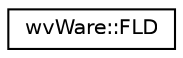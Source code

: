 digraph "类继承关系图"
{
  edge [fontname="Helvetica",fontsize="10",labelfontname="Helvetica",labelfontsize="10"];
  node [fontname="Helvetica",fontsize="10",shape=record];
  rankdir="LR";
  Node0 [label="wvWare::FLD",height=0.2,width=0.4,color="black", fillcolor="white", style="filled",URL="$structwv_ware_1_1_f_l_d.html"];
}
